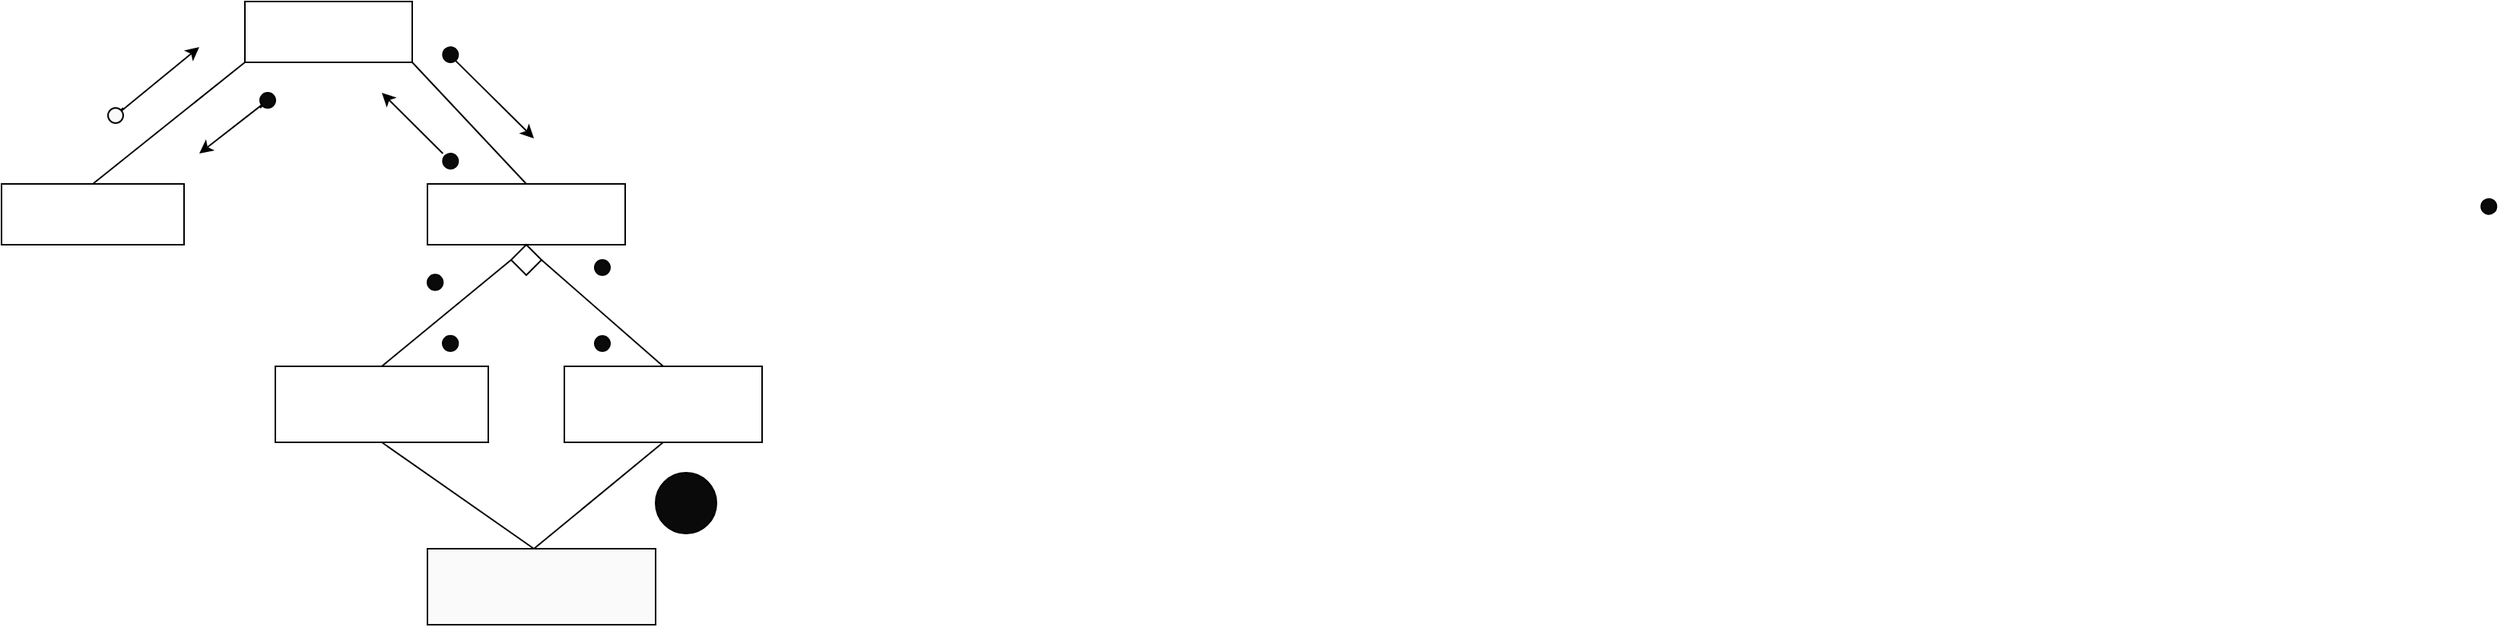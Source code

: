 <mxfile version="20.8.23" type="device"><diagram name="Page-1" id="6GLBqtpLtjqaMUKrcGG9"><mxGraphModel dx="1105" dy="652" grid="1" gridSize="10" guides="1" tooltips="1" connect="1" arrows="1" fold="1" page="1" pageScale="1" pageWidth="850" pageHeight="1100" math="0" shadow="0"><root><mxCell id="0"/><mxCell id="1" parent="0"/><mxCell id="EzhvYRMDlbPV2yz0xx0x-1" value="" style="rounded=0;whiteSpace=wrap;html=1;" vertex="1" parent="1"><mxGeometry x="350" y="60" width="110" height="40" as="geometry"/></mxCell><mxCell id="EzhvYRMDlbPV2yz0xx0x-3" value="" style="endArrow=none;html=1;rounded=0;exitX=0.5;exitY=0;exitDx=0;exitDy=0;entryX=0;entryY=1;entryDx=0;entryDy=0;" edge="1" parent="1" source="EzhvYRMDlbPV2yz0xx0x-4" target="EzhvYRMDlbPV2yz0xx0x-1"><mxGeometry width="50" height="50" relative="1" as="geometry"><mxPoint x="290" y="170" as="sourcePoint"/><mxPoint x="350" y="110" as="targetPoint"/></mxGeometry></mxCell><mxCell id="EzhvYRMDlbPV2yz0xx0x-4" value="" style="rounded=0;whiteSpace=wrap;html=1;" vertex="1" parent="1"><mxGeometry x="190" y="180" width="120" height="40" as="geometry"/></mxCell><mxCell id="EzhvYRMDlbPV2yz0xx0x-5" value="" style="endArrow=none;html=1;rounded=0;exitX=1;exitY=1;exitDx=0;exitDy=0;entryX=0.5;entryY=0;entryDx=0;entryDy=0;" edge="1" parent="1" source="EzhvYRMDlbPV2yz0xx0x-1" target="EzhvYRMDlbPV2yz0xx0x-6"><mxGeometry width="50" height="50" relative="1" as="geometry"><mxPoint x="480" y="120" as="sourcePoint"/><mxPoint x="540" y="180" as="targetPoint"/></mxGeometry></mxCell><mxCell id="EzhvYRMDlbPV2yz0xx0x-6" value="" style="rounded=0;whiteSpace=wrap;html=1;" vertex="1" parent="1"><mxGeometry x="470" y="180" width="130" height="40" as="geometry"/></mxCell><mxCell id="EzhvYRMDlbPV2yz0xx0x-8" value="" style="rhombus;whiteSpace=wrap;html=1;fontFamily=Comic Sans MS;fontSize=13;" vertex="1" parent="1"><mxGeometry x="525" y="220" width="20" height="20" as="geometry"/></mxCell><mxCell id="EzhvYRMDlbPV2yz0xx0x-9" value="" style="endArrow=none;html=1;rounded=0;fontFamily=Comic Sans MS;fontSize=13;exitX=0.5;exitY=0;exitDx=0;exitDy=0;" edge="1" parent="1" source="EzhvYRMDlbPV2yz0xx0x-11"><mxGeometry width="50" height="50" relative="1" as="geometry"><mxPoint x="460" y="300" as="sourcePoint"/><mxPoint x="525" y="230" as="targetPoint"/></mxGeometry></mxCell><mxCell id="EzhvYRMDlbPV2yz0xx0x-10" value="" style="endArrow=none;html=1;rounded=0;fontFamily=Comic Sans MS;fontSize=13;entryX=0.5;entryY=0;entryDx=0;entryDy=0;" edge="1" parent="1" target="EzhvYRMDlbPV2yz0xx0x-12"><mxGeometry width="50" height="50" relative="1" as="geometry"><mxPoint x="545" y="230" as="sourcePoint"/><mxPoint x="610" y="300" as="targetPoint"/></mxGeometry></mxCell><mxCell id="EzhvYRMDlbPV2yz0xx0x-11" value="" style="rounded=0;whiteSpace=wrap;html=1;fontFamily=Comic Sans MS;fontSize=13;" vertex="1" parent="1"><mxGeometry x="370" y="300" width="140" height="50" as="geometry"/></mxCell><mxCell id="EzhvYRMDlbPV2yz0xx0x-12" value="" style="rounded=0;whiteSpace=wrap;html=1;fontFamily=Comic Sans MS;fontSize=13;" vertex="1" parent="1"><mxGeometry x="560" y="300" width="130" height="50" as="geometry"/></mxCell><mxCell id="EzhvYRMDlbPV2yz0xx0x-14" value="" style="endArrow=none;html=1;rounded=0;fontFamily=Comic Sans MS;fontSize=13;exitX=0.5;exitY=1;exitDx=0;exitDy=0;" edge="1" parent="1" source="EzhvYRMDlbPV2yz0xx0x-11"><mxGeometry width="50" height="50" relative="1" as="geometry"><mxPoint x="440" y="360" as="sourcePoint"/><mxPoint x="540" y="420" as="targetPoint"/></mxGeometry></mxCell><mxCell id="EzhvYRMDlbPV2yz0xx0x-15" value="" style="endArrow=none;html=1;rounded=0;fontFamily=Comic Sans MS;fontSize=13;entryX=0.5;entryY=1;entryDx=0;entryDy=0;" edge="1" parent="1" target="EzhvYRMDlbPV2yz0xx0x-12"><mxGeometry width="50" height="50" relative="1" as="geometry"><mxPoint x="540" y="420" as="sourcePoint"/><mxPoint x="440" y="310" as="targetPoint"/><Array as="points"/></mxGeometry></mxCell><mxCell id="EzhvYRMDlbPV2yz0xx0x-16" value="" style="rounded=0;whiteSpace=wrap;html=1;fontFamily=Comic Sans MS;fontSize=13;fillColor=#FAFAFA;" vertex="1" parent="1"><mxGeometry x="470" y="420" width="150" height="50" as="geometry"/></mxCell><mxCell id="EzhvYRMDlbPV2yz0xx0x-18" value="" style="endArrow=classic;html=1;rounded=0;fontFamily=Comic Sans MS;fontSize=13;startArrow=none;" edge="1" parent="1" source="EzhvYRMDlbPV2yz0xx0x-17"><mxGeometry width="50" height="50" relative="1" as="geometry"><mxPoint x="270" y="130" as="sourcePoint"/><mxPoint x="320" y="90" as="targetPoint"/></mxGeometry></mxCell><mxCell id="EzhvYRMDlbPV2yz0xx0x-21" value="" style="ellipse;whiteSpace=wrap;html=1;aspect=fixed;fontFamily=Comic Sans MS;fontSize=13;fillColor=#0A0A0A;direction=south;rotation=5;" vertex="1" parent="1"><mxGeometry x="480.17" y="90" width="10" height="10" as="geometry"/></mxCell><mxCell id="EzhvYRMDlbPV2yz0xx0x-22" value="" style="endArrow=classic;html=1;rounded=0;fontFamily=Comic Sans MS;fontSize=13;startArrow=none;" edge="1" parent="1" source="EzhvYRMDlbPV2yz0xx0x-19"><mxGeometry width="50" height="50" relative="1" as="geometry"><mxPoint x="360" y="130" as="sourcePoint"/><mxPoint x="320" y="160" as="targetPoint"/></mxGeometry></mxCell><mxCell id="EzhvYRMDlbPV2yz0xx0x-23" value="" style="endArrow=none;html=1;rounded=0;fontFamily=Comic Sans MS;fontSize=13;" edge="1" parent="1" target="EzhvYRMDlbPV2yz0xx0x-19"><mxGeometry width="50" height="50" relative="1" as="geometry"><mxPoint x="360" y="130" as="sourcePoint"/><mxPoint x="310" y="175.0" as="targetPoint"/></mxGeometry></mxCell><mxCell id="EzhvYRMDlbPV2yz0xx0x-19" value="" style="ellipse;whiteSpace=wrap;html=1;aspect=fixed;fontFamily=Comic Sans MS;fontSize=13;fillColor=#0A0A0A;direction=south;rotation=0;" vertex="1" parent="1"><mxGeometry x="360" y="120" width="10" height="10" as="geometry"/></mxCell><mxCell id="EzhvYRMDlbPV2yz0xx0x-24" value="" style="endArrow=none;html=1;rounded=0;fontFamily=Comic Sans MS;fontSize=13;" edge="1" parent="1" target="EzhvYRMDlbPV2yz0xx0x-17"><mxGeometry width="50" height="50" relative="1" as="geometry"><mxPoint x="270" y="130" as="sourcePoint"/><mxPoint x="320" y="90" as="targetPoint"/></mxGeometry></mxCell><mxCell id="EzhvYRMDlbPV2yz0xx0x-17" value="" style="ellipse;whiteSpace=wrap;html=1;aspect=fixed;fontFamily=Comic Sans MS;fontSize=13;fillColor=#FAFAFA;" vertex="1" parent="1"><mxGeometry x="260" y="130" width="10" height="10" as="geometry"/></mxCell><mxCell id="EzhvYRMDlbPV2yz0xx0x-28" value="" style="ellipse;whiteSpace=wrap;html=1;aspect=fixed;fontFamily=Comic Sans MS;fontSize=13;fillColor=#0A0A0A;direction=south;rotation=5;" vertex="1" parent="1"><mxGeometry x="480.17" y="160" width="10" height="10" as="geometry"/></mxCell><mxCell id="EzhvYRMDlbPV2yz0xx0x-29" value="" style="ellipse;whiteSpace=wrap;html=1;aspect=fixed;fontFamily=Comic Sans MS;fontSize=13;fillColor=#0A0A0A;direction=south;rotation=5;" vertex="1" parent="1"><mxGeometry x="1820.17" y="189.84" width="10" height="10" as="geometry"/></mxCell><mxCell id="EzhvYRMDlbPV2yz0xx0x-30" value="" style="endArrow=classic;html=1;rounded=0;fontFamily=Comic Sans MS;fontSize=13;" edge="1" parent="1"><mxGeometry width="50" height="50" relative="1" as="geometry"><mxPoint x="480.17" y="160" as="sourcePoint"/><mxPoint x="440" y="120" as="targetPoint"/></mxGeometry></mxCell><mxCell id="EzhvYRMDlbPV2yz0xx0x-32" value="" style="endArrow=classic;html=1;rounded=0;fontFamily=Comic Sans MS;fontSize=13;exitX=1;exitY=0;exitDx=0;exitDy=0;" edge="1" parent="1" source="EzhvYRMDlbPV2yz0xx0x-21"><mxGeometry width="50" height="50" relative="1" as="geometry"><mxPoint x="500" y="109.84" as="sourcePoint"/><mxPoint x="540" y="150" as="targetPoint"/></mxGeometry></mxCell><mxCell id="EzhvYRMDlbPV2yz0xx0x-34" value="" style="ellipse;whiteSpace=wrap;html=1;aspect=fixed;fontFamily=Comic Sans MS;fontSize=13;fillColor=#0A0A0A;" vertex="1" parent="1"><mxGeometry x="470" y="239.68" width="10.16" height="10.16" as="geometry"/></mxCell><mxCell id="EzhvYRMDlbPV2yz0xx0x-35" value="" style="ellipse;whiteSpace=wrap;html=1;aspect=fixed;fontFamily=Comic Sans MS;fontSize=13;fillColor=#0A0A0A;" vertex="1" parent="1"><mxGeometry x="480.01" y="279.84" width="10.16" height="10.16" as="geometry"/></mxCell><mxCell id="EzhvYRMDlbPV2yz0xx0x-36" value="" style="ellipse;whiteSpace=wrap;html=1;aspect=fixed;fontFamily=Comic Sans MS;fontSize=13;fillColor=#0A0A0A;" vertex="1" parent="1"><mxGeometry x="620" y="370" width="40" height="40" as="geometry"/></mxCell><mxCell id="EzhvYRMDlbPV2yz0xx0x-37" value="" style="ellipse;whiteSpace=wrap;html=1;aspect=fixed;fontFamily=Comic Sans MS;fontSize=13;fillColor=#0A0A0A;" vertex="1" parent="1"><mxGeometry x="580" y="280" width="10" height="10" as="geometry"/></mxCell><mxCell id="EzhvYRMDlbPV2yz0xx0x-38" value="" style="ellipse;whiteSpace=wrap;html=1;aspect=fixed;fontFamily=Comic Sans MS;fontSize=13;fillColor=#0A0A0A;" vertex="1" parent="1"><mxGeometry x="580" y="230" width="10" height="10" as="geometry"/></mxCell></root></mxGraphModel></diagram></mxfile>